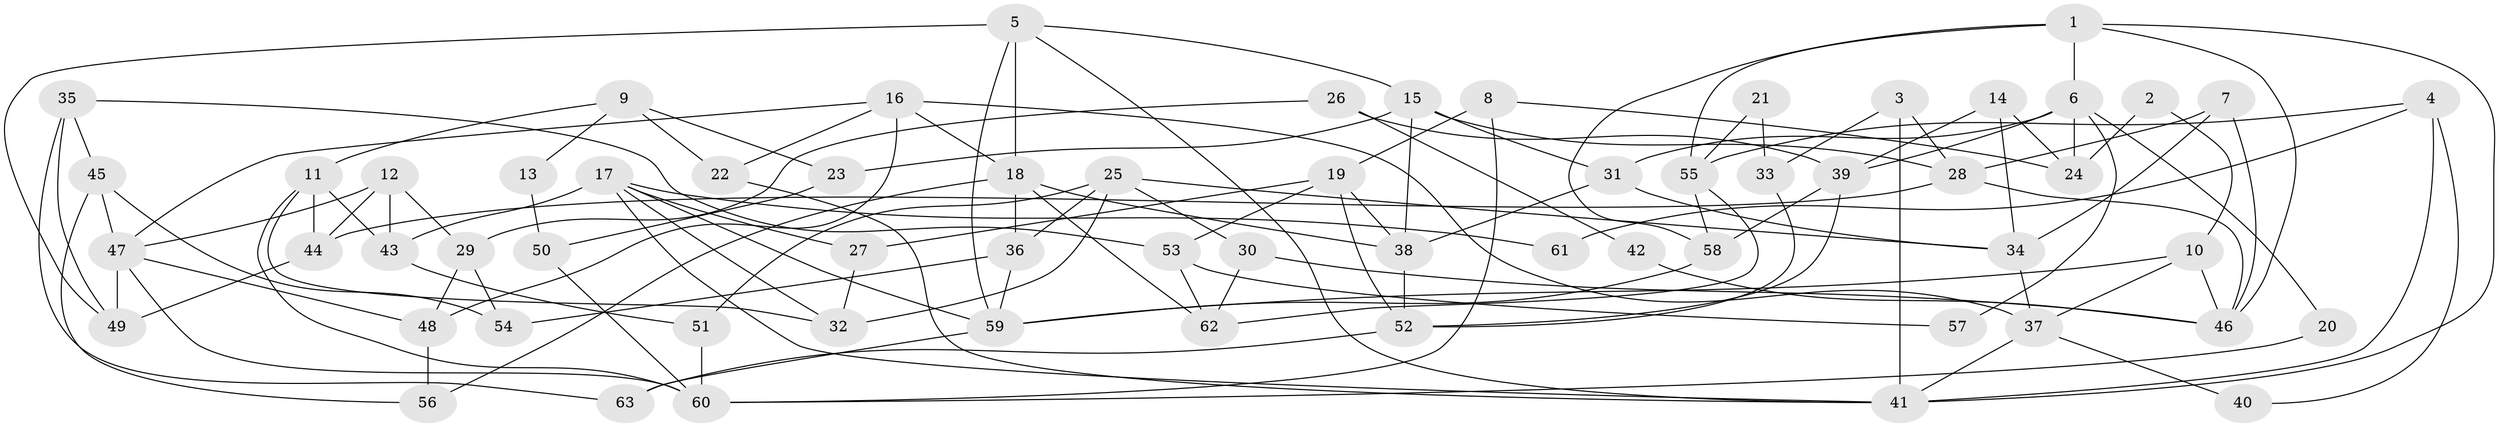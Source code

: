 // coarse degree distribution, {3: 0.21875, 4: 0.125, 5: 0.15625, 8: 0.15625, 6: 0.1875, 7: 0.125, 2: 0.03125}
// Generated by graph-tools (version 1.1) at 2025/48/03/06/25 01:48:57]
// undirected, 63 vertices, 126 edges
graph export_dot {
graph [start="1"]
  node [color=gray90,style=filled];
  1;
  2;
  3;
  4;
  5;
  6;
  7;
  8;
  9;
  10;
  11;
  12;
  13;
  14;
  15;
  16;
  17;
  18;
  19;
  20;
  21;
  22;
  23;
  24;
  25;
  26;
  27;
  28;
  29;
  30;
  31;
  32;
  33;
  34;
  35;
  36;
  37;
  38;
  39;
  40;
  41;
  42;
  43;
  44;
  45;
  46;
  47;
  48;
  49;
  50;
  51;
  52;
  53;
  54;
  55;
  56;
  57;
  58;
  59;
  60;
  61;
  62;
  63;
  1 -- 55;
  1 -- 46;
  1 -- 6;
  1 -- 41;
  1 -- 58;
  2 -- 24;
  2 -- 10;
  3 -- 41;
  3 -- 28;
  3 -- 33;
  4 -- 41;
  4 -- 55;
  4 -- 40;
  4 -- 61;
  5 -- 41;
  5 -- 49;
  5 -- 15;
  5 -- 18;
  5 -- 59;
  6 -- 31;
  6 -- 20;
  6 -- 24;
  6 -- 39;
  6 -- 57;
  7 -- 46;
  7 -- 34;
  7 -- 28;
  8 -- 19;
  8 -- 60;
  8 -- 24;
  9 -- 11;
  9 -- 22;
  9 -- 13;
  9 -- 23;
  10 -- 46;
  10 -- 59;
  10 -- 37;
  11 -- 32;
  11 -- 43;
  11 -- 44;
  11 -- 60;
  12 -- 47;
  12 -- 44;
  12 -- 29;
  12 -- 43;
  13 -- 50;
  14 -- 24;
  14 -- 39;
  14 -- 34;
  15 -- 31;
  15 -- 23;
  15 -- 28;
  15 -- 38;
  16 -- 37;
  16 -- 47;
  16 -- 18;
  16 -- 22;
  16 -- 48;
  17 -- 41;
  17 -- 27;
  17 -- 32;
  17 -- 43;
  17 -- 59;
  17 -- 61;
  18 -- 36;
  18 -- 38;
  18 -- 56;
  18 -- 62;
  19 -- 38;
  19 -- 52;
  19 -- 27;
  19 -- 53;
  20 -- 60;
  21 -- 55;
  21 -- 33;
  22 -- 41;
  23 -- 50;
  25 -- 36;
  25 -- 51;
  25 -- 30;
  25 -- 32;
  25 -- 34;
  26 -- 39;
  26 -- 29;
  26 -- 42;
  27 -- 32;
  28 -- 44;
  28 -- 46;
  29 -- 54;
  29 -- 48;
  30 -- 62;
  30 -- 46;
  31 -- 34;
  31 -- 38;
  33 -- 52;
  34 -- 37;
  35 -- 63;
  35 -- 45;
  35 -- 49;
  35 -- 53;
  36 -- 59;
  36 -- 54;
  37 -- 40;
  37 -- 41;
  38 -- 52;
  39 -- 58;
  39 -- 52;
  42 -- 46;
  43 -- 51;
  44 -- 49;
  45 -- 56;
  45 -- 47;
  45 -- 54;
  47 -- 49;
  47 -- 48;
  47 -- 60;
  48 -- 56;
  50 -- 60;
  51 -- 60;
  52 -- 63;
  53 -- 57;
  53 -- 62;
  55 -- 62;
  55 -- 58;
  58 -- 59;
  59 -- 63;
}
